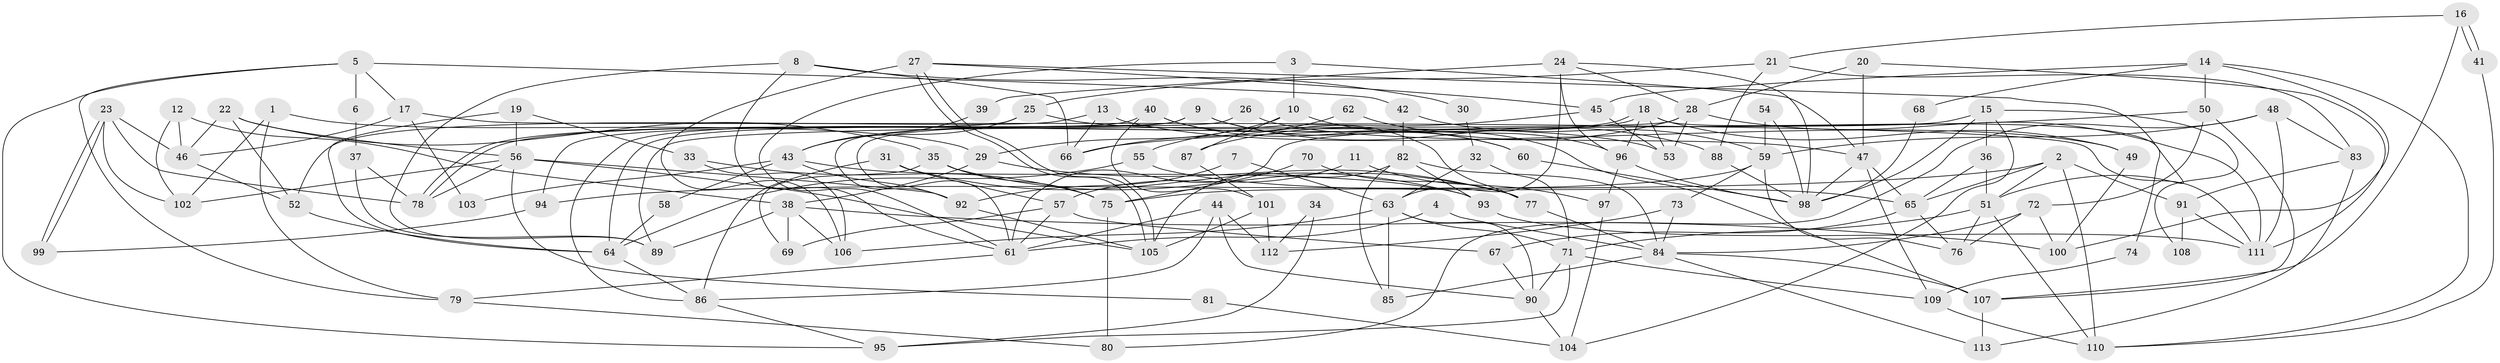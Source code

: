 // coarse degree distribution, {5: 0.15789473684210525, 10: 0.07894736842105263, 2: 0.21052631578947367, 12: 0.07894736842105263, 9: 0.05263157894736842, 3: 0.10526315789473684, 8: 0.07894736842105263, 6: 0.05263157894736842, 11: 0.05263157894736842, 4: 0.05263157894736842, 15: 0.02631578947368421, 16: 0.02631578947368421, 7: 0.02631578947368421}
// Generated by graph-tools (version 1.1) at 2025/18/03/04/25 18:18:54]
// undirected, 113 vertices, 226 edges
graph export_dot {
graph [start="1"]
  node [color=gray90,style=filled];
  1;
  2;
  3;
  4;
  5;
  6;
  7;
  8;
  9;
  10;
  11;
  12;
  13;
  14;
  15;
  16;
  17;
  18;
  19;
  20;
  21;
  22;
  23;
  24;
  25;
  26;
  27;
  28;
  29;
  30;
  31;
  32;
  33;
  34;
  35;
  36;
  37;
  38;
  39;
  40;
  41;
  42;
  43;
  44;
  45;
  46;
  47;
  48;
  49;
  50;
  51;
  52;
  53;
  54;
  55;
  56;
  57;
  58;
  59;
  60;
  61;
  62;
  63;
  64;
  65;
  66;
  67;
  68;
  69;
  70;
  71;
  72;
  73;
  74;
  75;
  76;
  77;
  78;
  79;
  80;
  81;
  82;
  83;
  84;
  85;
  86;
  87;
  88;
  89;
  90;
  91;
  92;
  93;
  94;
  95;
  96;
  97;
  98;
  99;
  100;
  101;
  102;
  103;
  104;
  105;
  106;
  107;
  108;
  109;
  110;
  111;
  112;
  113;
  1 -- 79;
  1 -- 102;
  1 -- 29;
  2 -- 51;
  2 -- 65;
  2 -- 91;
  2 -- 94;
  2 -- 110;
  3 -- 47;
  3 -- 10;
  3 -- 61;
  4 -- 84;
  4 -- 61;
  5 -- 95;
  5 -- 42;
  5 -- 6;
  5 -- 17;
  5 -- 79;
  6 -- 37;
  7 -- 92;
  7 -- 63;
  8 -- 61;
  8 -- 66;
  8 -- 30;
  8 -- 89;
  9 -- 88;
  9 -- 64;
  9 -- 60;
  9 -- 92;
  10 -- 29;
  10 -- 107;
  10 -- 87;
  11 -- 97;
  11 -- 57;
  12 -- 102;
  12 -- 38;
  12 -- 46;
  13 -- 52;
  13 -- 49;
  13 -- 66;
  14 -- 50;
  14 -- 110;
  14 -- 45;
  14 -- 68;
  14 -- 100;
  15 -- 61;
  15 -- 98;
  15 -- 36;
  15 -- 104;
  15 -- 108;
  16 -- 21;
  16 -- 41;
  16 -- 41;
  16 -- 107;
  17 -- 46;
  17 -- 103;
  17 -- 111;
  18 -- 78;
  18 -- 78;
  18 -- 96;
  18 -- 49;
  18 -- 53;
  18 -- 74;
  19 -- 56;
  19 -- 33;
  19 -- 64;
  20 -- 47;
  20 -- 28;
  20 -- 111;
  21 -- 83;
  21 -- 25;
  21 -- 88;
  22 -- 56;
  22 -- 35;
  22 -- 46;
  22 -- 52;
  23 -- 46;
  23 -- 99;
  23 -- 99;
  23 -- 78;
  23 -- 102;
  24 -- 28;
  24 -- 63;
  24 -- 39;
  24 -- 96;
  24 -- 98;
  25 -- 53;
  25 -- 43;
  25 -- 94;
  26 -- 47;
  26 -- 61;
  27 -- 45;
  27 -- 105;
  27 -- 105;
  27 -- 51;
  27 -- 106;
  28 -- 111;
  28 -- 89;
  28 -- 53;
  28 -- 87;
  29 -- 38;
  29 -- 77;
  30 -- 32;
  31 -- 86;
  31 -- 93;
  31 -- 57;
  32 -- 71;
  32 -- 63;
  33 -- 106;
  33 -- 75;
  34 -- 95;
  34 -- 112;
  35 -- 77;
  35 -- 75;
  35 -- 69;
  36 -- 51;
  36 -- 65;
  37 -- 78;
  37 -- 89;
  38 -- 100;
  38 -- 69;
  38 -- 89;
  38 -- 106;
  39 -- 43;
  40 -- 77;
  40 -- 101;
  40 -- 60;
  40 -- 86;
  41 -- 110;
  42 -- 59;
  42 -- 82;
  43 -- 92;
  43 -- 93;
  43 -- 58;
  43 -- 103;
  44 -- 86;
  44 -- 90;
  44 -- 61;
  44 -- 112;
  45 -- 53;
  45 -- 55;
  46 -- 52;
  47 -- 98;
  47 -- 65;
  47 -- 109;
  48 -- 111;
  48 -- 59;
  48 -- 80;
  48 -- 83;
  49 -- 100;
  50 -- 72;
  50 -- 107;
  50 -- 66;
  51 -- 71;
  51 -- 76;
  51 -- 110;
  52 -- 64;
  54 -- 98;
  54 -- 59;
  55 -- 64;
  55 -- 65;
  56 -- 78;
  56 -- 105;
  56 -- 81;
  56 -- 92;
  56 -- 102;
  57 -- 61;
  57 -- 67;
  57 -- 69;
  58 -- 64;
  59 -- 76;
  59 -- 73;
  59 -- 75;
  60 -- 98;
  61 -- 79;
  62 -- 96;
  62 -- 66;
  63 -- 106;
  63 -- 90;
  63 -- 71;
  63 -- 85;
  64 -- 86;
  65 -- 67;
  65 -- 76;
  67 -- 90;
  68 -- 98;
  70 -- 75;
  70 -- 77;
  71 -- 109;
  71 -- 90;
  71 -- 95;
  72 -- 84;
  72 -- 76;
  72 -- 100;
  73 -- 112;
  73 -- 84;
  74 -- 109;
  75 -- 80;
  77 -- 84;
  79 -- 80;
  81 -- 104;
  82 -- 105;
  82 -- 84;
  82 -- 85;
  82 -- 93;
  83 -- 91;
  83 -- 113;
  84 -- 85;
  84 -- 113;
  84 -- 107;
  86 -- 95;
  87 -- 101;
  88 -- 98;
  90 -- 104;
  91 -- 111;
  91 -- 108;
  92 -- 105;
  93 -- 111;
  94 -- 99;
  96 -- 98;
  96 -- 97;
  97 -- 104;
  101 -- 105;
  101 -- 112;
  107 -- 113;
  109 -- 110;
}
